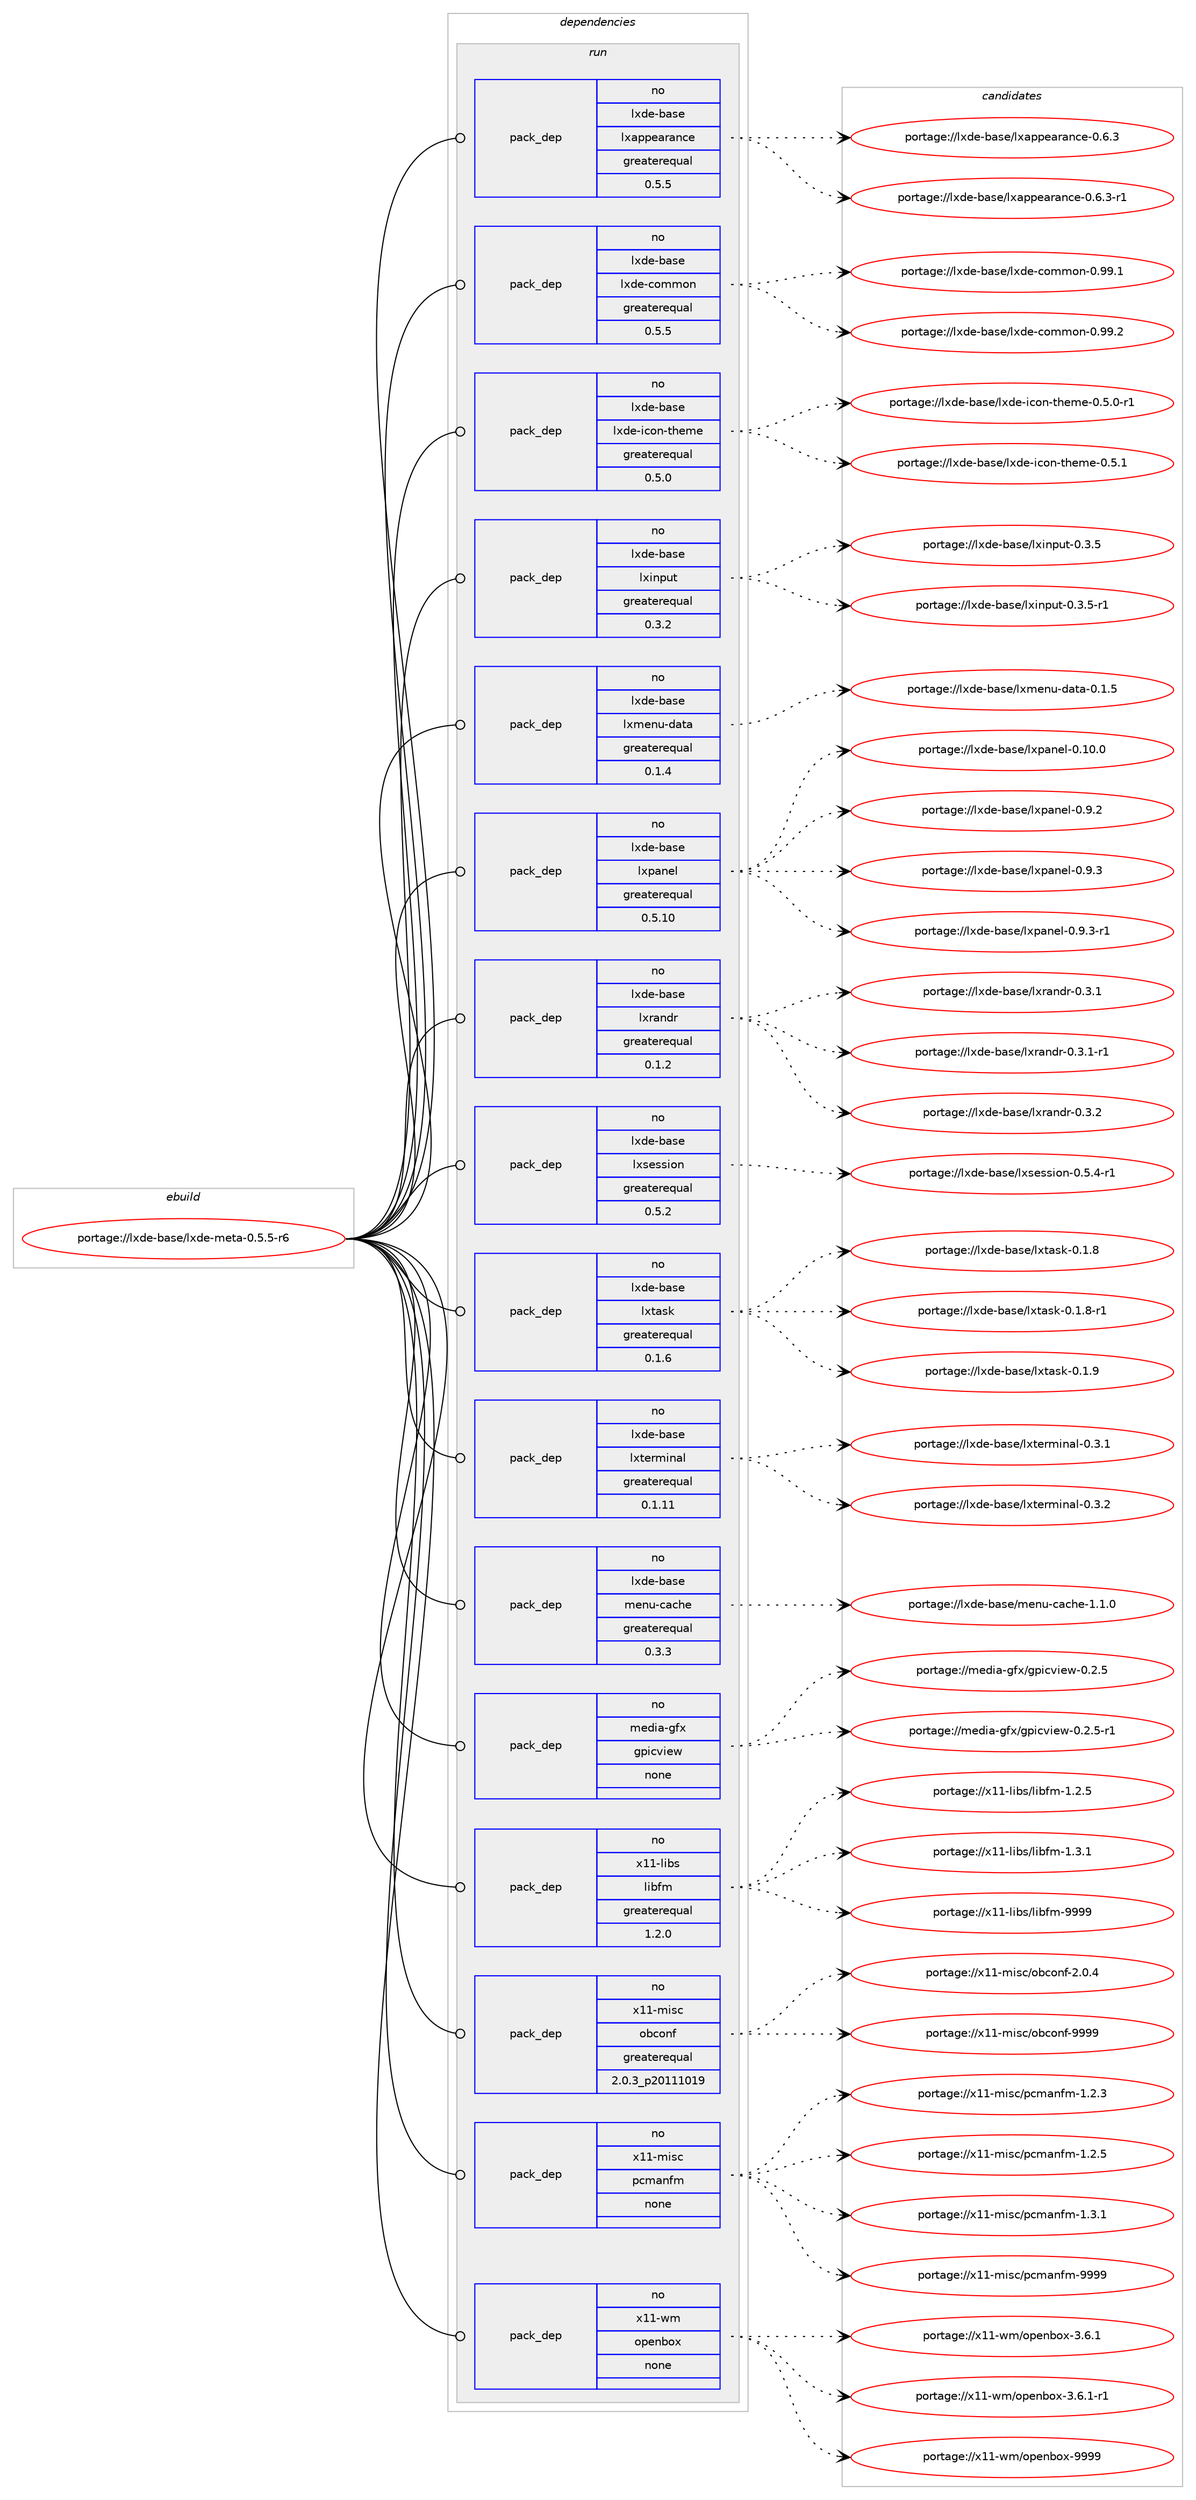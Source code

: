 digraph prolog {

# *************
# Graph options
# *************

newrank=true;
concentrate=true;
compound=true;
graph [rankdir=LR,fontname=Helvetica,fontsize=10,ranksep=1.5];#, ranksep=2.5, nodesep=0.2];
edge  [arrowhead=vee];
node  [fontname=Helvetica,fontsize=10];

# **********
# The ebuild
# **********

subgraph cluster_leftcol {
color=gray;
rank=same;
label=<<i>ebuild</i>>;
id [label="portage://lxde-base/lxde-meta-0.5.5-r6", color=red, width=4, href="../lxde-base/lxde-meta-0.5.5-r6.svg"];
}

# ****************
# The dependencies
# ****************

subgraph cluster_midcol {
color=gray;
label=<<i>dependencies</i>>;
subgraph cluster_compile {
fillcolor="#eeeeee";
style=filled;
label=<<i>compile</i>>;
}
subgraph cluster_compileandrun {
fillcolor="#eeeeee";
style=filled;
label=<<i>compile and run</i>>;
}
subgraph cluster_run {
fillcolor="#eeeeee";
style=filled;
label=<<i>run</i>>;
subgraph pack222083 {
dependency303079 [label=<<TABLE BORDER="0" CELLBORDER="1" CELLSPACING="0" CELLPADDING="4" WIDTH="220"><TR><TD ROWSPAN="6" CELLPADDING="30">pack_dep</TD></TR><TR><TD WIDTH="110">no</TD></TR><TR><TD>lxde-base</TD></TR><TR><TD>lxappearance</TD></TR><TR><TD>greaterequal</TD></TR><TR><TD>0.5.5</TD></TR></TABLE>>, shape=none, color=blue];
}
id:e -> dependency303079:w [weight=20,style="solid",arrowhead="odot"];
subgraph pack222084 {
dependency303080 [label=<<TABLE BORDER="0" CELLBORDER="1" CELLSPACING="0" CELLPADDING="4" WIDTH="220"><TR><TD ROWSPAN="6" CELLPADDING="30">pack_dep</TD></TR><TR><TD WIDTH="110">no</TD></TR><TR><TD>lxde-base</TD></TR><TR><TD>lxde-common</TD></TR><TR><TD>greaterequal</TD></TR><TR><TD>0.5.5</TD></TR></TABLE>>, shape=none, color=blue];
}
id:e -> dependency303080:w [weight=20,style="solid",arrowhead="odot"];
subgraph pack222085 {
dependency303081 [label=<<TABLE BORDER="0" CELLBORDER="1" CELLSPACING="0" CELLPADDING="4" WIDTH="220"><TR><TD ROWSPAN="6" CELLPADDING="30">pack_dep</TD></TR><TR><TD WIDTH="110">no</TD></TR><TR><TD>lxde-base</TD></TR><TR><TD>lxde-icon-theme</TD></TR><TR><TD>greaterequal</TD></TR><TR><TD>0.5.0</TD></TR></TABLE>>, shape=none, color=blue];
}
id:e -> dependency303081:w [weight=20,style="solid",arrowhead="odot"];
subgraph pack222086 {
dependency303082 [label=<<TABLE BORDER="0" CELLBORDER="1" CELLSPACING="0" CELLPADDING="4" WIDTH="220"><TR><TD ROWSPAN="6" CELLPADDING="30">pack_dep</TD></TR><TR><TD WIDTH="110">no</TD></TR><TR><TD>lxde-base</TD></TR><TR><TD>lxinput</TD></TR><TR><TD>greaterequal</TD></TR><TR><TD>0.3.2</TD></TR></TABLE>>, shape=none, color=blue];
}
id:e -> dependency303082:w [weight=20,style="solid",arrowhead="odot"];
subgraph pack222087 {
dependency303083 [label=<<TABLE BORDER="0" CELLBORDER="1" CELLSPACING="0" CELLPADDING="4" WIDTH="220"><TR><TD ROWSPAN="6" CELLPADDING="30">pack_dep</TD></TR><TR><TD WIDTH="110">no</TD></TR><TR><TD>lxde-base</TD></TR><TR><TD>lxmenu-data</TD></TR><TR><TD>greaterequal</TD></TR><TR><TD>0.1.4</TD></TR></TABLE>>, shape=none, color=blue];
}
id:e -> dependency303083:w [weight=20,style="solid",arrowhead="odot"];
subgraph pack222088 {
dependency303084 [label=<<TABLE BORDER="0" CELLBORDER="1" CELLSPACING="0" CELLPADDING="4" WIDTH="220"><TR><TD ROWSPAN="6" CELLPADDING="30">pack_dep</TD></TR><TR><TD WIDTH="110">no</TD></TR><TR><TD>lxde-base</TD></TR><TR><TD>lxpanel</TD></TR><TR><TD>greaterequal</TD></TR><TR><TD>0.5.10</TD></TR></TABLE>>, shape=none, color=blue];
}
id:e -> dependency303084:w [weight=20,style="solid",arrowhead="odot"];
subgraph pack222089 {
dependency303085 [label=<<TABLE BORDER="0" CELLBORDER="1" CELLSPACING="0" CELLPADDING="4" WIDTH="220"><TR><TD ROWSPAN="6" CELLPADDING="30">pack_dep</TD></TR><TR><TD WIDTH="110">no</TD></TR><TR><TD>lxde-base</TD></TR><TR><TD>lxrandr</TD></TR><TR><TD>greaterequal</TD></TR><TR><TD>0.1.2</TD></TR></TABLE>>, shape=none, color=blue];
}
id:e -> dependency303085:w [weight=20,style="solid",arrowhead="odot"];
subgraph pack222090 {
dependency303086 [label=<<TABLE BORDER="0" CELLBORDER="1" CELLSPACING="0" CELLPADDING="4" WIDTH="220"><TR><TD ROWSPAN="6" CELLPADDING="30">pack_dep</TD></TR><TR><TD WIDTH="110">no</TD></TR><TR><TD>lxde-base</TD></TR><TR><TD>lxsession</TD></TR><TR><TD>greaterequal</TD></TR><TR><TD>0.5.2</TD></TR></TABLE>>, shape=none, color=blue];
}
id:e -> dependency303086:w [weight=20,style="solid",arrowhead="odot"];
subgraph pack222091 {
dependency303087 [label=<<TABLE BORDER="0" CELLBORDER="1" CELLSPACING="0" CELLPADDING="4" WIDTH="220"><TR><TD ROWSPAN="6" CELLPADDING="30">pack_dep</TD></TR><TR><TD WIDTH="110">no</TD></TR><TR><TD>lxde-base</TD></TR><TR><TD>lxtask</TD></TR><TR><TD>greaterequal</TD></TR><TR><TD>0.1.6</TD></TR></TABLE>>, shape=none, color=blue];
}
id:e -> dependency303087:w [weight=20,style="solid",arrowhead="odot"];
subgraph pack222092 {
dependency303088 [label=<<TABLE BORDER="0" CELLBORDER="1" CELLSPACING="0" CELLPADDING="4" WIDTH="220"><TR><TD ROWSPAN="6" CELLPADDING="30">pack_dep</TD></TR><TR><TD WIDTH="110">no</TD></TR><TR><TD>lxde-base</TD></TR><TR><TD>lxterminal</TD></TR><TR><TD>greaterequal</TD></TR><TR><TD>0.1.11</TD></TR></TABLE>>, shape=none, color=blue];
}
id:e -> dependency303088:w [weight=20,style="solid",arrowhead="odot"];
subgraph pack222093 {
dependency303089 [label=<<TABLE BORDER="0" CELLBORDER="1" CELLSPACING="0" CELLPADDING="4" WIDTH="220"><TR><TD ROWSPAN="6" CELLPADDING="30">pack_dep</TD></TR><TR><TD WIDTH="110">no</TD></TR><TR><TD>lxde-base</TD></TR><TR><TD>menu-cache</TD></TR><TR><TD>greaterequal</TD></TR><TR><TD>0.3.3</TD></TR></TABLE>>, shape=none, color=blue];
}
id:e -> dependency303089:w [weight=20,style="solid",arrowhead="odot"];
subgraph pack222094 {
dependency303090 [label=<<TABLE BORDER="0" CELLBORDER="1" CELLSPACING="0" CELLPADDING="4" WIDTH="220"><TR><TD ROWSPAN="6" CELLPADDING="30">pack_dep</TD></TR><TR><TD WIDTH="110">no</TD></TR><TR><TD>media-gfx</TD></TR><TR><TD>gpicview</TD></TR><TR><TD>none</TD></TR><TR><TD></TD></TR></TABLE>>, shape=none, color=blue];
}
id:e -> dependency303090:w [weight=20,style="solid",arrowhead="odot"];
subgraph pack222095 {
dependency303091 [label=<<TABLE BORDER="0" CELLBORDER="1" CELLSPACING="0" CELLPADDING="4" WIDTH="220"><TR><TD ROWSPAN="6" CELLPADDING="30">pack_dep</TD></TR><TR><TD WIDTH="110">no</TD></TR><TR><TD>x11-libs</TD></TR><TR><TD>libfm</TD></TR><TR><TD>greaterequal</TD></TR><TR><TD>1.2.0</TD></TR></TABLE>>, shape=none, color=blue];
}
id:e -> dependency303091:w [weight=20,style="solid",arrowhead="odot"];
subgraph pack222096 {
dependency303092 [label=<<TABLE BORDER="0" CELLBORDER="1" CELLSPACING="0" CELLPADDING="4" WIDTH="220"><TR><TD ROWSPAN="6" CELLPADDING="30">pack_dep</TD></TR><TR><TD WIDTH="110">no</TD></TR><TR><TD>x11-misc</TD></TR><TR><TD>obconf</TD></TR><TR><TD>greaterequal</TD></TR><TR><TD>2.0.3_p20111019</TD></TR></TABLE>>, shape=none, color=blue];
}
id:e -> dependency303092:w [weight=20,style="solid",arrowhead="odot"];
subgraph pack222097 {
dependency303093 [label=<<TABLE BORDER="0" CELLBORDER="1" CELLSPACING="0" CELLPADDING="4" WIDTH="220"><TR><TD ROWSPAN="6" CELLPADDING="30">pack_dep</TD></TR><TR><TD WIDTH="110">no</TD></TR><TR><TD>x11-misc</TD></TR><TR><TD>pcmanfm</TD></TR><TR><TD>none</TD></TR><TR><TD></TD></TR></TABLE>>, shape=none, color=blue];
}
id:e -> dependency303093:w [weight=20,style="solid",arrowhead="odot"];
subgraph pack222098 {
dependency303094 [label=<<TABLE BORDER="0" CELLBORDER="1" CELLSPACING="0" CELLPADDING="4" WIDTH="220"><TR><TD ROWSPAN="6" CELLPADDING="30">pack_dep</TD></TR><TR><TD WIDTH="110">no</TD></TR><TR><TD>x11-wm</TD></TR><TR><TD>openbox</TD></TR><TR><TD>none</TD></TR><TR><TD></TD></TR></TABLE>>, shape=none, color=blue];
}
id:e -> dependency303094:w [weight=20,style="solid",arrowhead="odot"];
}
}

# **************
# The candidates
# **************

subgraph cluster_choices {
rank=same;
color=gray;
label=<<i>candidates</i>>;

subgraph choice222083 {
color=black;
nodesep=1;
choiceportage1081201001014598971151014710812097112112101971149711099101454846544651 [label="portage://lxde-base/lxappearance-0.6.3", color=red, width=4,href="../lxde-base/lxappearance-0.6.3.svg"];
choiceportage10812010010145989711510147108120971121121019711497110991014548465446514511449 [label="portage://lxde-base/lxappearance-0.6.3-r1", color=red, width=4,href="../lxde-base/lxappearance-0.6.3-r1.svg"];
dependency303079:e -> choiceportage1081201001014598971151014710812097112112101971149711099101454846544651:w [style=dotted,weight="100"];
dependency303079:e -> choiceportage10812010010145989711510147108120971121121019711497110991014548465446514511449:w [style=dotted,weight="100"];
}
subgraph choice222084 {
color=black;
nodesep=1;
choiceportage10812010010145989711510147108120100101459911110910911111045484657574649 [label="portage://lxde-base/lxde-common-0.99.1", color=red, width=4,href="../lxde-base/lxde-common-0.99.1.svg"];
choiceportage10812010010145989711510147108120100101459911110910911111045484657574650 [label="portage://lxde-base/lxde-common-0.99.2", color=red, width=4,href="../lxde-base/lxde-common-0.99.2.svg"];
dependency303080:e -> choiceportage10812010010145989711510147108120100101459911110910911111045484657574649:w [style=dotted,weight="100"];
dependency303080:e -> choiceportage10812010010145989711510147108120100101459911110910911111045484657574650:w [style=dotted,weight="100"];
}
subgraph choice222085 {
color=black;
nodesep=1;
choiceportage108120100101459897115101471081201001014510599111110451161041011091014548465346484511449 [label="portage://lxde-base/lxde-icon-theme-0.5.0-r1", color=red, width=4,href="../lxde-base/lxde-icon-theme-0.5.0-r1.svg"];
choiceportage10812010010145989711510147108120100101451059911111045116104101109101454846534649 [label="portage://lxde-base/lxde-icon-theme-0.5.1", color=red, width=4,href="../lxde-base/lxde-icon-theme-0.5.1.svg"];
dependency303081:e -> choiceportage108120100101459897115101471081201001014510599111110451161041011091014548465346484511449:w [style=dotted,weight="100"];
dependency303081:e -> choiceportage10812010010145989711510147108120100101451059911111045116104101109101454846534649:w [style=dotted,weight="100"];
}
subgraph choice222086 {
color=black;
nodesep=1;
choiceportage10812010010145989711510147108120105110112117116454846514653 [label="portage://lxde-base/lxinput-0.3.5", color=red, width=4,href="../lxde-base/lxinput-0.3.5.svg"];
choiceportage108120100101459897115101471081201051101121171164548465146534511449 [label="portage://lxde-base/lxinput-0.3.5-r1", color=red, width=4,href="../lxde-base/lxinput-0.3.5-r1.svg"];
dependency303082:e -> choiceportage10812010010145989711510147108120105110112117116454846514653:w [style=dotted,weight="100"];
dependency303082:e -> choiceportage108120100101459897115101471081201051101121171164548465146534511449:w [style=dotted,weight="100"];
}
subgraph choice222087 {
color=black;
nodesep=1;
choiceportage10812010010145989711510147108120109101110117451009711697454846494653 [label="portage://lxde-base/lxmenu-data-0.1.5", color=red, width=4,href="../lxde-base/lxmenu-data-0.1.5.svg"];
dependency303083:e -> choiceportage10812010010145989711510147108120109101110117451009711697454846494653:w [style=dotted,weight="100"];
}
subgraph choice222088 {
color=black;
nodesep=1;
choiceportage108120100101459897115101471081201129711010110845484649484648 [label="portage://lxde-base/lxpanel-0.10.0", color=red, width=4,href="../lxde-base/lxpanel-0.10.0.svg"];
choiceportage1081201001014598971151014710812011297110101108454846574650 [label="portage://lxde-base/lxpanel-0.9.2", color=red, width=4,href="../lxde-base/lxpanel-0.9.2.svg"];
choiceportage1081201001014598971151014710812011297110101108454846574651 [label="portage://lxde-base/lxpanel-0.9.3", color=red, width=4,href="../lxde-base/lxpanel-0.9.3.svg"];
choiceportage10812010010145989711510147108120112971101011084548465746514511449 [label="portage://lxde-base/lxpanel-0.9.3-r1", color=red, width=4,href="../lxde-base/lxpanel-0.9.3-r1.svg"];
dependency303084:e -> choiceportage108120100101459897115101471081201129711010110845484649484648:w [style=dotted,weight="100"];
dependency303084:e -> choiceportage1081201001014598971151014710812011297110101108454846574650:w [style=dotted,weight="100"];
dependency303084:e -> choiceportage1081201001014598971151014710812011297110101108454846574651:w [style=dotted,weight="100"];
dependency303084:e -> choiceportage10812010010145989711510147108120112971101011084548465746514511449:w [style=dotted,weight="100"];
}
subgraph choice222089 {
color=black;
nodesep=1;
choiceportage1081201001014598971151014710812011497110100114454846514649 [label="portage://lxde-base/lxrandr-0.3.1", color=red, width=4,href="../lxde-base/lxrandr-0.3.1.svg"];
choiceportage10812010010145989711510147108120114971101001144548465146494511449 [label="portage://lxde-base/lxrandr-0.3.1-r1", color=red, width=4,href="../lxde-base/lxrandr-0.3.1-r1.svg"];
choiceportage1081201001014598971151014710812011497110100114454846514650 [label="portage://lxde-base/lxrandr-0.3.2", color=red, width=4,href="../lxde-base/lxrandr-0.3.2.svg"];
dependency303085:e -> choiceportage1081201001014598971151014710812011497110100114454846514649:w [style=dotted,weight="100"];
dependency303085:e -> choiceportage10812010010145989711510147108120114971101001144548465146494511449:w [style=dotted,weight="100"];
dependency303085:e -> choiceportage1081201001014598971151014710812011497110100114454846514650:w [style=dotted,weight="100"];
}
subgraph choice222090 {
color=black;
nodesep=1;
choiceportage108120100101459897115101471081201151011151151051111104548465346524511449 [label="portage://lxde-base/lxsession-0.5.4-r1", color=red, width=4,href="../lxde-base/lxsession-0.5.4-r1.svg"];
dependency303086:e -> choiceportage108120100101459897115101471081201151011151151051111104548465346524511449:w [style=dotted,weight="100"];
}
subgraph choice222091 {
color=black;
nodesep=1;
choiceportage1081201001014598971151014710812011697115107454846494656 [label="portage://lxde-base/lxtask-0.1.8", color=red, width=4,href="../lxde-base/lxtask-0.1.8.svg"];
choiceportage10812010010145989711510147108120116971151074548464946564511449 [label="portage://lxde-base/lxtask-0.1.8-r1", color=red, width=4,href="../lxde-base/lxtask-0.1.8-r1.svg"];
choiceportage1081201001014598971151014710812011697115107454846494657 [label="portage://lxde-base/lxtask-0.1.9", color=red, width=4,href="../lxde-base/lxtask-0.1.9.svg"];
dependency303087:e -> choiceportage1081201001014598971151014710812011697115107454846494656:w [style=dotted,weight="100"];
dependency303087:e -> choiceportage10812010010145989711510147108120116971151074548464946564511449:w [style=dotted,weight="100"];
dependency303087:e -> choiceportage1081201001014598971151014710812011697115107454846494657:w [style=dotted,weight="100"];
}
subgraph choice222092 {
color=black;
nodesep=1;
choiceportage1081201001014598971151014710812011610111410910511097108454846514649 [label="portage://lxde-base/lxterminal-0.3.1", color=red, width=4,href="../lxde-base/lxterminal-0.3.1.svg"];
choiceportage1081201001014598971151014710812011610111410910511097108454846514650 [label="portage://lxde-base/lxterminal-0.3.2", color=red, width=4,href="../lxde-base/lxterminal-0.3.2.svg"];
dependency303088:e -> choiceportage1081201001014598971151014710812011610111410910511097108454846514649:w [style=dotted,weight="100"];
dependency303088:e -> choiceportage1081201001014598971151014710812011610111410910511097108454846514650:w [style=dotted,weight="100"];
}
subgraph choice222093 {
color=black;
nodesep=1;
choiceportage1081201001014598971151014710910111011745999799104101454946494648 [label="portage://lxde-base/menu-cache-1.1.0", color=red, width=4,href="../lxde-base/menu-cache-1.1.0.svg"];
dependency303089:e -> choiceportage1081201001014598971151014710910111011745999799104101454946494648:w [style=dotted,weight="100"];
}
subgraph choice222094 {
color=black;
nodesep=1;
choiceportage10910110010597451031021204710311210599118105101119454846504653 [label="portage://media-gfx/gpicview-0.2.5", color=red, width=4,href="../media-gfx/gpicview-0.2.5.svg"];
choiceportage109101100105974510310212047103112105991181051011194548465046534511449 [label="portage://media-gfx/gpicview-0.2.5-r1", color=red, width=4,href="../media-gfx/gpicview-0.2.5-r1.svg"];
dependency303090:e -> choiceportage10910110010597451031021204710311210599118105101119454846504653:w [style=dotted,weight="100"];
dependency303090:e -> choiceportage109101100105974510310212047103112105991181051011194548465046534511449:w [style=dotted,weight="100"];
}
subgraph choice222095 {
color=black;
nodesep=1;
choiceportage120494945108105981154710810598102109454946504653 [label="portage://x11-libs/libfm-1.2.5", color=red, width=4,href="../x11-libs/libfm-1.2.5.svg"];
choiceportage120494945108105981154710810598102109454946514649 [label="portage://x11-libs/libfm-1.3.1", color=red, width=4,href="../x11-libs/libfm-1.3.1.svg"];
choiceportage1204949451081059811547108105981021094557575757 [label="portage://x11-libs/libfm-9999", color=red, width=4,href="../x11-libs/libfm-9999.svg"];
dependency303091:e -> choiceportage120494945108105981154710810598102109454946504653:w [style=dotted,weight="100"];
dependency303091:e -> choiceportage120494945108105981154710810598102109454946514649:w [style=dotted,weight="100"];
dependency303091:e -> choiceportage1204949451081059811547108105981021094557575757:w [style=dotted,weight="100"];
}
subgraph choice222096 {
color=black;
nodesep=1;
choiceportage12049494510910511599471119899111110102455046484652 [label="portage://x11-misc/obconf-2.0.4", color=red, width=4,href="../x11-misc/obconf-2.0.4.svg"];
choiceportage120494945109105115994711198991111101024557575757 [label="portage://x11-misc/obconf-9999", color=red, width=4,href="../x11-misc/obconf-9999.svg"];
dependency303092:e -> choiceportage12049494510910511599471119899111110102455046484652:w [style=dotted,weight="100"];
dependency303092:e -> choiceportage120494945109105115994711198991111101024557575757:w [style=dotted,weight="100"];
}
subgraph choice222097 {
color=black;
nodesep=1;
choiceportage12049494510910511599471129910997110102109454946504651 [label="portage://x11-misc/pcmanfm-1.2.3", color=red, width=4,href="../x11-misc/pcmanfm-1.2.3.svg"];
choiceportage12049494510910511599471129910997110102109454946504653 [label="portage://x11-misc/pcmanfm-1.2.5", color=red, width=4,href="../x11-misc/pcmanfm-1.2.5.svg"];
choiceportage12049494510910511599471129910997110102109454946514649 [label="portage://x11-misc/pcmanfm-1.3.1", color=red, width=4,href="../x11-misc/pcmanfm-1.3.1.svg"];
choiceportage120494945109105115994711299109971101021094557575757 [label="portage://x11-misc/pcmanfm-9999", color=red, width=4,href="../x11-misc/pcmanfm-9999.svg"];
dependency303093:e -> choiceportage12049494510910511599471129910997110102109454946504651:w [style=dotted,weight="100"];
dependency303093:e -> choiceportage12049494510910511599471129910997110102109454946504653:w [style=dotted,weight="100"];
dependency303093:e -> choiceportage12049494510910511599471129910997110102109454946514649:w [style=dotted,weight="100"];
dependency303093:e -> choiceportage120494945109105115994711299109971101021094557575757:w [style=dotted,weight="100"];
}
subgraph choice222098 {
color=black;
nodesep=1;
choiceportage1204949451191094711111210111098111120455146544649 [label="portage://x11-wm/openbox-3.6.1", color=red, width=4,href="../x11-wm/openbox-3.6.1.svg"];
choiceportage12049494511910947111112101110981111204551465446494511449 [label="portage://x11-wm/openbox-3.6.1-r1", color=red, width=4,href="../x11-wm/openbox-3.6.1-r1.svg"];
choiceportage12049494511910947111112101110981111204557575757 [label="portage://x11-wm/openbox-9999", color=red, width=4,href="../x11-wm/openbox-9999.svg"];
dependency303094:e -> choiceportage1204949451191094711111210111098111120455146544649:w [style=dotted,weight="100"];
dependency303094:e -> choiceportage12049494511910947111112101110981111204551465446494511449:w [style=dotted,weight="100"];
dependency303094:e -> choiceportage12049494511910947111112101110981111204557575757:w [style=dotted,weight="100"];
}
}

}
